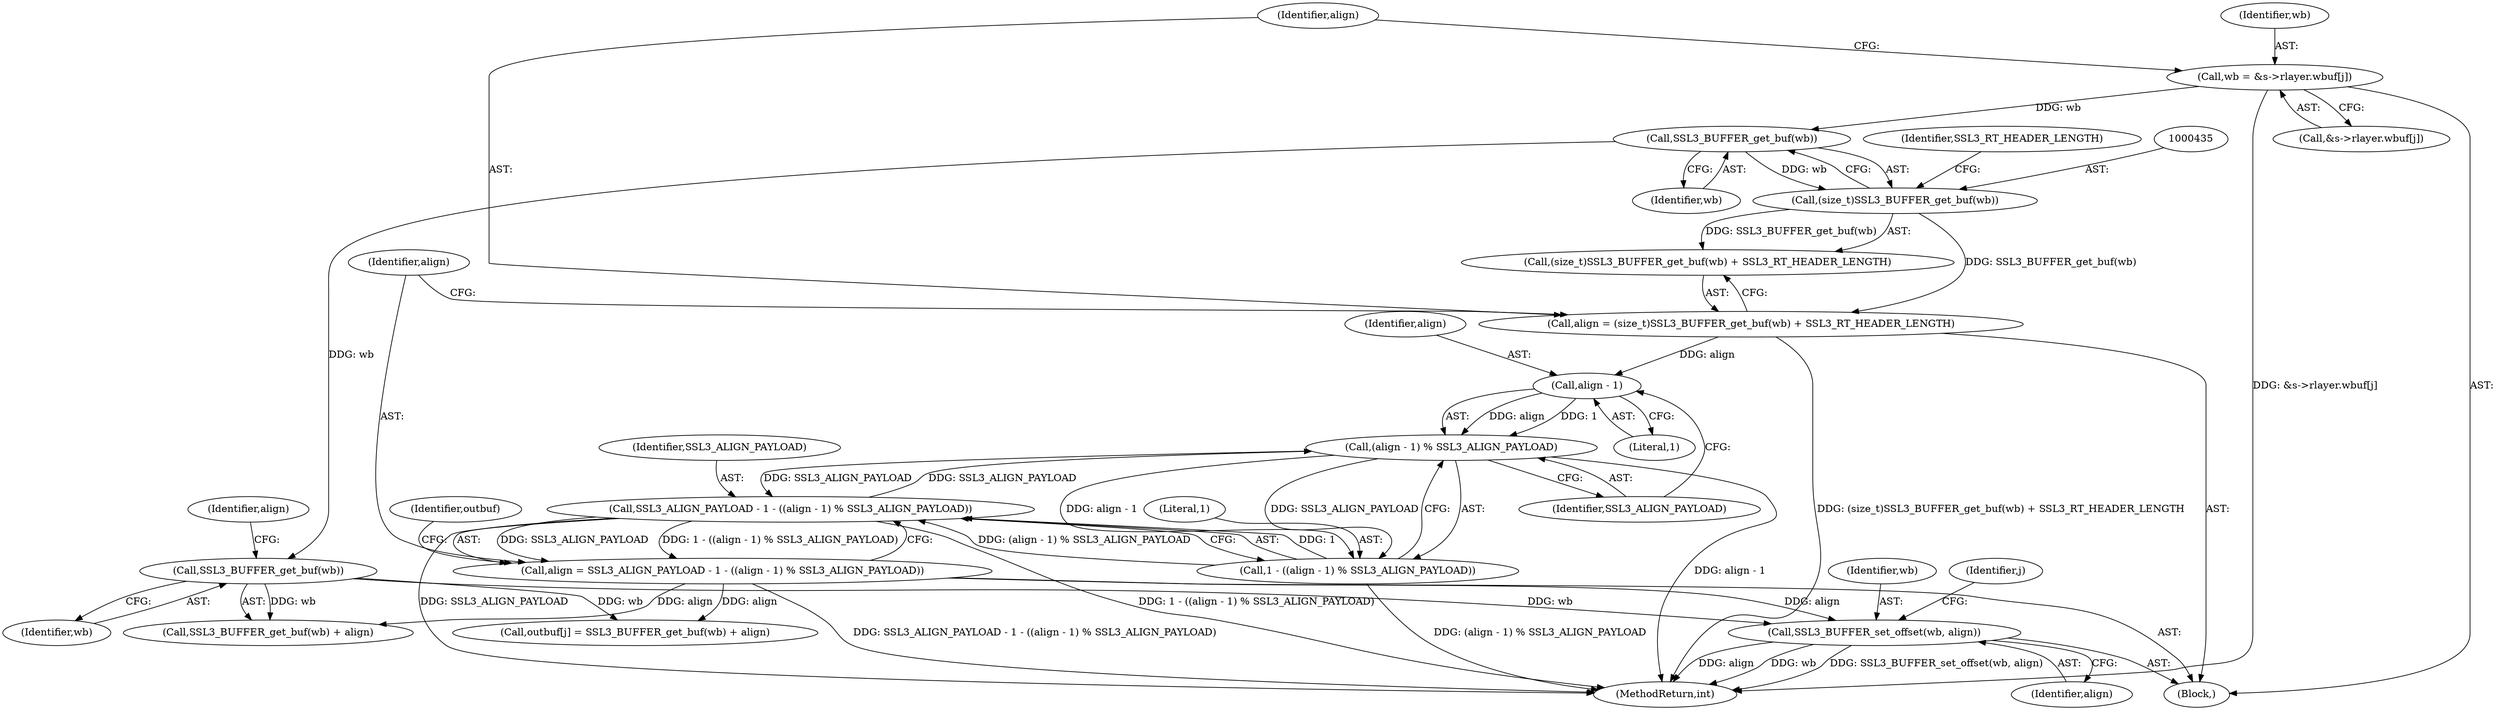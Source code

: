 digraph "0_openssl_4ad93618d26a3ea23d36ad5498ff4f59eff3a4d2@pointer" {
"1000458" [label="(Call,SSL3_BUFFER_set_offset(wb, align))"];
"1000455" [label="(Call,SSL3_BUFFER_get_buf(wb))"];
"1000436" [label="(Call,SSL3_BUFFER_get_buf(wb))"];
"1000421" [label="(Call,wb = &s->rlayer.wbuf[j])"];
"1000439" [label="(Call,align = SSL3_ALIGN_PAYLOAD - 1 - ((align - 1) % SSL3_ALIGN_PAYLOAD))"];
"1000441" [label="(Call,SSL3_ALIGN_PAYLOAD - 1 - ((align - 1) % SSL3_ALIGN_PAYLOAD))"];
"1000445" [label="(Call,(align - 1) % SSL3_ALIGN_PAYLOAD)"];
"1000446" [label="(Call,align - 1)"];
"1000431" [label="(Call,align = (size_t)SSL3_BUFFER_get_buf(wb) + SSL3_RT_HEADER_LENGTH)"];
"1000434" [label="(Call,(size_t)SSL3_BUFFER_get_buf(wb))"];
"1000443" [label="(Call,1 - ((align - 1) % SSL3_ALIGN_PAYLOAD))"];
"1000449" [label="(Identifier,SSL3_ALIGN_PAYLOAD)"];
"1000442" [label="(Identifier,SSL3_ALIGN_PAYLOAD)"];
"1000460" [label="(Identifier,align)"];
"1000438" [label="(Identifier,SSL3_RT_HEADER_LENGTH)"];
"1000423" [label="(Call,&s->rlayer.wbuf[j])"];
"1000419" [label="(Identifier,j)"];
"1000458" [label="(Call,SSL3_BUFFER_set_offset(wb, align))"];
"1000908" [label="(MethodReturn,int)"];
"1000454" [label="(Call,SSL3_BUFFER_get_buf(wb) + align)"];
"1000447" [label="(Identifier,align)"];
"1000437" [label="(Identifier,wb)"];
"1000443" [label="(Call,1 - ((align - 1) % SSL3_ALIGN_PAYLOAD))"];
"1000446" [label="(Call,align - 1)"];
"1000433" [label="(Call,(size_t)SSL3_BUFFER_get_buf(wb) + SSL3_RT_HEADER_LENGTH)"];
"1000441" [label="(Call,SSL3_ALIGN_PAYLOAD - 1 - ((align - 1) % SSL3_ALIGN_PAYLOAD))"];
"1000456" [label="(Identifier,wb)"];
"1000457" [label="(Identifier,align)"];
"1000450" [label="(Call,outbuf[j] = SSL3_BUFFER_get_buf(wb) + align)"];
"1000431" [label="(Call,align = (size_t)SSL3_BUFFER_get_buf(wb) + SSL3_RT_HEADER_LENGTH)"];
"1000432" [label="(Identifier,align)"];
"1000444" [label="(Literal,1)"];
"1000420" [label="(Block,)"];
"1000452" [label="(Identifier,outbuf)"];
"1000440" [label="(Identifier,align)"];
"1000422" [label="(Identifier,wb)"];
"1000421" [label="(Call,wb = &s->rlayer.wbuf[j])"];
"1000459" [label="(Identifier,wb)"];
"1000436" [label="(Call,SSL3_BUFFER_get_buf(wb))"];
"1000445" [label="(Call,(align - 1) % SSL3_ALIGN_PAYLOAD)"];
"1000434" [label="(Call,(size_t)SSL3_BUFFER_get_buf(wb))"];
"1000455" [label="(Call,SSL3_BUFFER_get_buf(wb))"];
"1000448" [label="(Literal,1)"];
"1000439" [label="(Call,align = SSL3_ALIGN_PAYLOAD - 1 - ((align - 1) % SSL3_ALIGN_PAYLOAD))"];
"1000458" -> "1000420"  [label="AST: "];
"1000458" -> "1000460"  [label="CFG: "];
"1000459" -> "1000458"  [label="AST: "];
"1000460" -> "1000458"  [label="AST: "];
"1000419" -> "1000458"  [label="CFG: "];
"1000458" -> "1000908"  [label="DDG: align"];
"1000458" -> "1000908"  [label="DDG: wb"];
"1000458" -> "1000908"  [label="DDG: SSL3_BUFFER_set_offset(wb, align)"];
"1000455" -> "1000458"  [label="DDG: wb"];
"1000439" -> "1000458"  [label="DDG: align"];
"1000455" -> "1000454"  [label="AST: "];
"1000455" -> "1000456"  [label="CFG: "];
"1000456" -> "1000455"  [label="AST: "];
"1000457" -> "1000455"  [label="CFG: "];
"1000455" -> "1000450"  [label="DDG: wb"];
"1000455" -> "1000454"  [label="DDG: wb"];
"1000436" -> "1000455"  [label="DDG: wb"];
"1000436" -> "1000434"  [label="AST: "];
"1000436" -> "1000437"  [label="CFG: "];
"1000437" -> "1000436"  [label="AST: "];
"1000434" -> "1000436"  [label="CFG: "];
"1000436" -> "1000434"  [label="DDG: wb"];
"1000421" -> "1000436"  [label="DDG: wb"];
"1000421" -> "1000420"  [label="AST: "];
"1000421" -> "1000423"  [label="CFG: "];
"1000422" -> "1000421"  [label="AST: "];
"1000423" -> "1000421"  [label="AST: "];
"1000432" -> "1000421"  [label="CFG: "];
"1000421" -> "1000908"  [label="DDG: &s->rlayer.wbuf[j]"];
"1000439" -> "1000420"  [label="AST: "];
"1000439" -> "1000441"  [label="CFG: "];
"1000440" -> "1000439"  [label="AST: "];
"1000441" -> "1000439"  [label="AST: "];
"1000452" -> "1000439"  [label="CFG: "];
"1000439" -> "1000908"  [label="DDG: SSL3_ALIGN_PAYLOAD - 1 - ((align - 1) % SSL3_ALIGN_PAYLOAD)"];
"1000441" -> "1000439"  [label="DDG: SSL3_ALIGN_PAYLOAD"];
"1000441" -> "1000439"  [label="DDG: 1 - ((align - 1) % SSL3_ALIGN_PAYLOAD)"];
"1000439" -> "1000450"  [label="DDG: align"];
"1000439" -> "1000454"  [label="DDG: align"];
"1000441" -> "1000443"  [label="CFG: "];
"1000442" -> "1000441"  [label="AST: "];
"1000443" -> "1000441"  [label="AST: "];
"1000441" -> "1000908"  [label="DDG: SSL3_ALIGN_PAYLOAD"];
"1000441" -> "1000908"  [label="DDG: 1 - ((align - 1) % SSL3_ALIGN_PAYLOAD)"];
"1000445" -> "1000441"  [label="DDG: SSL3_ALIGN_PAYLOAD"];
"1000443" -> "1000441"  [label="DDG: 1"];
"1000443" -> "1000441"  [label="DDG: (align - 1) % SSL3_ALIGN_PAYLOAD"];
"1000441" -> "1000445"  [label="DDG: SSL3_ALIGN_PAYLOAD"];
"1000445" -> "1000443"  [label="AST: "];
"1000445" -> "1000449"  [label="CFG: "];
"1000446" -> "1000445"  [label="AST: "];
"1000449" -> "1000445"  [label="AST: "];
"1000443" -> "1000445"  [label="CFG: "];
"1000445" -> "1000908"  [label="DDG: align - 1"];
"1000445" -> "1000443"  [label="DDG: align - 1"];
"1000445" -> "1000443"  [label="DDG: SSL3_ALIGN_PAYLOAD"];
"1000446" -> "1000445"  [label="DDG: align"];
"1000446" -> "1000445"  [label="DDG: 1"];
"1000446" -> "1000448"  [label="CFG: "];
"1000447" -> "1000446"  [label="AST: "];
"1000448" -> "1000446"  [label="AST: "];
"1000449" -> "1000446"  [label="CFG: "];
"1000431" -> "1000446"  [label="DDG: align"];
"1000431" -> "1000420"  [label="AST: "];
"1000431" -> "1000433"  [label="CFG: "];
"1000432" -> "1000431"  [label="AST: "];
"1000433" -> "1000431"  [label="AST: "];
"1000440" -> "1000431"  [label="CFG: "];
"1000431" -> "1000908"  [label="DDG: (size_t)SSL3_BUFFER_get_buf(wb) + SSL3_RT_HEADER_LENGTH"];
"1000434" -> "1000431"  [label="DDG: SSL3_BUFFER_get_buf(wb)"];
"1000434" -> "1000433"  [label="AST: "];
"1000435" -> "1000434"  [label="AST: "];
"1000438" -> "1000434"  [label="CFG: "];
"1000434" -> "1000433"  [label="DDG: SSL3_BUFFER_get_buf(wb)"];
"1000444" -> "1000443"  [label="AST: "];
"1000443" -> "1000908"  [label="DDG: (align - 1) % SSL3_ALIGN_PAYLOAD"];
}

